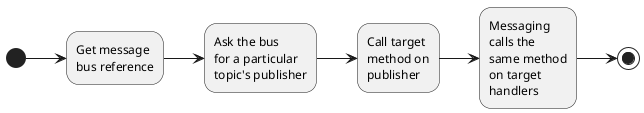 @startuml
left to right direction

' Define the activity
(*) --> "Get message\nbus reference"
  --> "Ask the bus\nfor a particular\ntopic's publisher"
  --> "Call target\nmethod on\npublisher"
  --> "Messaging\ncalls the\nsame method\non target\nhandlers"
--> (*)
@enduml
